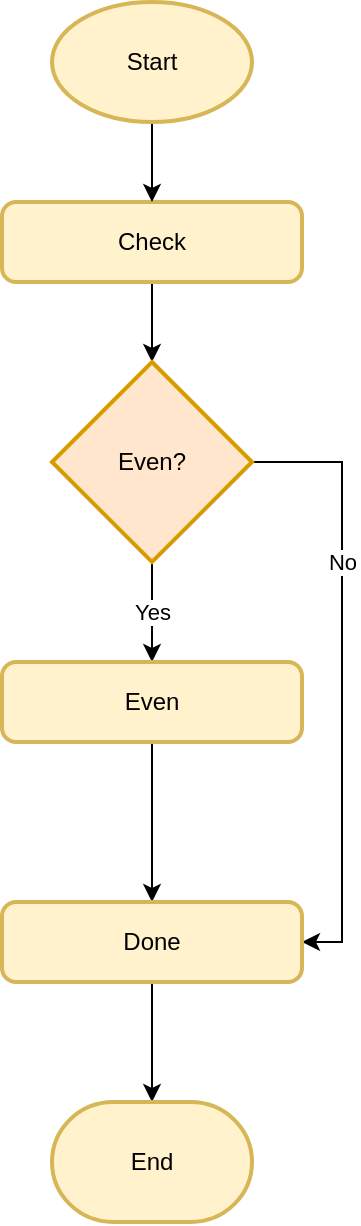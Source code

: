 <mxfile version="13.7.7" type="device"><diagram id="ewJPkrGzlIsIVzZZckvw" name="Page-1"><mxGraphModel dx="1995" dy="1136" grid="1" gridSize="10" guides="1" tooltips="1" connect="1" arrows="1" fold="1" page="1" pageScale="1" pageWidth="850" pageHeight="1100" math="0" shadow="0"><root><mxCell id="0"/><mxCell id="1" parent="0"/><mxCell id="-GYgbZJNn-g4UXWLK35B-3" style="edgeStyle=orthogonalEdgeStyle;rounded=0;orthogonalLoop=1;jettySize=auto;html=1;exitX=0.5;exitY=1;exitDx=0;exitDy=0;" edge="1" parent="1" source="-GYgbZJNn-g4UXWLK35B-1" target="-GYgbZJNn-g4UXWLK35B-2"><mxGeometry relative="1" as="geometry"/></mxCell><mxCell id="-GYgbZJNn-g4UXWLK35B-1" value="Check" style="rounded=1;whiteSpace=wrap;html=1;absoluteArcSize=1;arcSize=14;strokeWidth=2;fillColor=#fff2cc;strokeColor=#d6b656;" vertex="1" parent="1"><mxGeometry x="350" y="110" width="150" height="40" as="geometry"/></mxCell><mxCell id="-GYgbZJNn-g4UXWLK35B-5" value="Yes" style="edgeStyle=orthogonalEdgeStyle;rounded=0;orthogonalLoop=1;jettySize=auto;html=1;" edge="1" parent="1" source="-GYgbZJNn-g4UXWLK35B-2" target="-GYgbZJNn-g4UXWLK35B-4"><mxGeometry relative="1" as="geometry"/></mxCell><mxCell id="-GYgbZJNn-g4UXWLK35B-8" style="edgeStyle=orthogonalEdgeStyle;rounded=0;orthogonalLoop=1;jettySize=auto;html=1;exitX=1;exitY=0.5;exitDx=0;exitDy=0;exitPerimeter=0;entryX=1;entryY=0.5;entryDx=0;entryDy=0;" edge="1" parent="1" source="-GYgbZJNn-g4UXWLK35B-2" target="-GYgbZJNn-g4UXWLK35B-6"><mxGeometry relative="1" as="geometry"/></mxCell><mxCell id="-GYgbZJNn-g4UXWLK35B-9" value="No" style="edgeLabel;html=1;align=center;verticalAlign=middle;resizable=0;points=[];" vertex="1" connectable="0" parent="-GYgbZJNn-g4UXWLK35B-8"><mxGeometry x="-0.377" relative="1" as="geometry"><mxPoint as="offset"/></mxGeometry></mxCell><mxCell id="-GYgbZJNn-g4UXWLK35B-2" value="Even?" style="strokeWidth=2;html=1;shape=mxgraph.flowchart.decision;whiteSpace=wrap;fillColor=#ffe6cc;strokeColor=#d79b00;" vertex="1" parent="1"><mxGeometry x="375" y="190" width="100" height="100" as="geometry"/></mxCell><mxCell id="-GYgbZJNn-g4UXWLK35B-7" value="" style="edgeStyle=orthogonalEdgeStyle;rounded=0;orthogonalLoop=1;jettySize=auto;html=1;" edge="1" parent="1" source="-GYgbZJNn-g4UXWLK35B-4" target="-GYgbZJNn-g4UXWLK35B-6"><mxGeometry relative="1" as="geometry"/></mxCell><mxCell id="-GYgbZJNn-g4UXWLK35B-4" value="Even" style="rounded=1;whiteSpace=wrap;html=1;absoluteArcSize=1;arcSize=14;strokeWidth=2;fillColor=#fff2cc;strokeColor=#d6b656;" vertex="1" parent="1"><mxGeometry x="350" y="340" width="150" height="40" as="geometry"/></mxCell><mxCell id="-GYgbZJNn-g4UXWLK35B-14" style="edgeStyle=orthogonalEdgeStyle;rounded=0;orthogonalLoop=1;jettySize=auto;html=1;exitX=0.5;exitY=1;exitDx=0;exitDy=0;" edge="1" parent="1" source="-GYgbZJNn-g4UXWLK35B-6" target="-GYgbZJNn-g4UXWLK35B-13"><mxGeometry relative="1" as="geometry"/></mxCell><mxCell id="-GYgbZJNn-g4UXWLK35B-6" value="Done" style="rounded=1;whiteSpace=wrap;html=1;absoluteArcSize=1;arcSize=14;strokeWidth=2;fillColor=#fff2cc;strokeColor=#d6b656;" vertex="1" parent="1"><mxGeometry x="350" y="460" width="150" height="40" as="geometry"/></mxCell><mxCell id="-GYgbZJNn-g4UXWLK35B-12" style="edgeStyle=orthogonalEdgeStyle;rounded=0;orthogonalLoop=1;jettySize=auto;html=1;exitX=0.5;exitY=1;exitDx=0;exitDy=0;exitPerimeter=0;" edge="1" parent="1" source="-GYgbZJNn-g4UXWLK35B-11" target="-GYgbZJNn-g4UXWLK35B-1"><mxGeometry relative="1" as="geometry"/></mxCell><mxCell id="-GYgbZJNn-g4UXWLK35B-11" value="Start" style="strokeWidth=2;html=1;shape=mxgraph.flowchart.start_1;whiteSpace=wrap;fillColor=#fff2cc;strokeColor=#d6b656;" vertex="1" parent="1"><mxGeometry x="375" y="10" width="100" height="60" as="geometry"/></mxCell><mxCell id="-GYgbZJNn-g4UXWLK35B-13" value="End" style="strokeWidth=2;html=1;shape=mxgraph.flowchart.terminator;whiteSpace=wrap;fillColor=#fff2cc;strokeColor=#d6b656;" vertex="1" parent="1"><mxGeometry x="375" y="560" width="100" height="60" as="geometry"/></mxCell></root></mxGraphModel></diagram></mxfile>